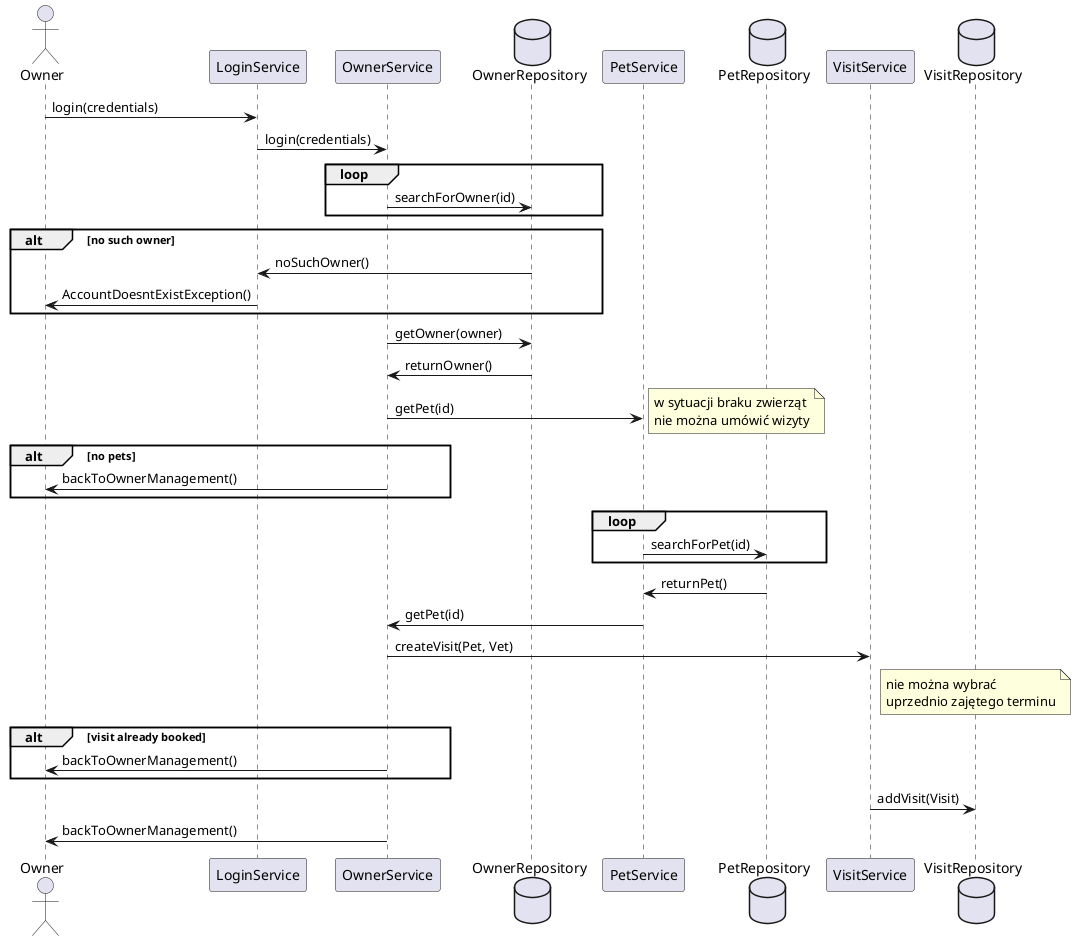 @startuml Sequence2 Make An Appointment

actor Owner
participant LoginService
participant OwnerService
database OwnerRepository

participant PetService
database PetRepository

participant VisitService
database VisitRepository


Owner -> LoginService : login(credentials) 
LoginService -> OwnerService : login(credentials)

loop    
    OwnerService -> OwnerRepository : searchForOwner(id)
end

alt no such owner
    OwnerRepository -> LoginService: noSuchOwner()
    Owner <- LoginService : AccountDoesntExistException()
end

OwnerService -> OwnerRepository : getOwner(owner)
OwnerRepository -> OwnerService : returnOwner()

OwnerService -> PetService : getPet(id)

note right
w sytuacji braku zwierząt 
nie można umówić wizyty
end note

alt no pets
    OwnerService -> Owner : backToOwnerManagement()
end

loop
    PetService -> PetRepository : searchForPet(id)
end

PetRepository -> PetService : returnPet()
PetService -> OwnerService : getPet(id)


OwnerService -> VisitService : createVisit(Pet, Vet)

note over VisitRepository
nie można wybrać 
uprzednio zajętego terminu
end note
alt visit already booked
    OwnerService -> Owner : backToOwnerManagement()
end

VisitService -> VisitRepository : addVisit(Visit)
OwnerService -> Owner : backToOwnerManagement()

@enduml